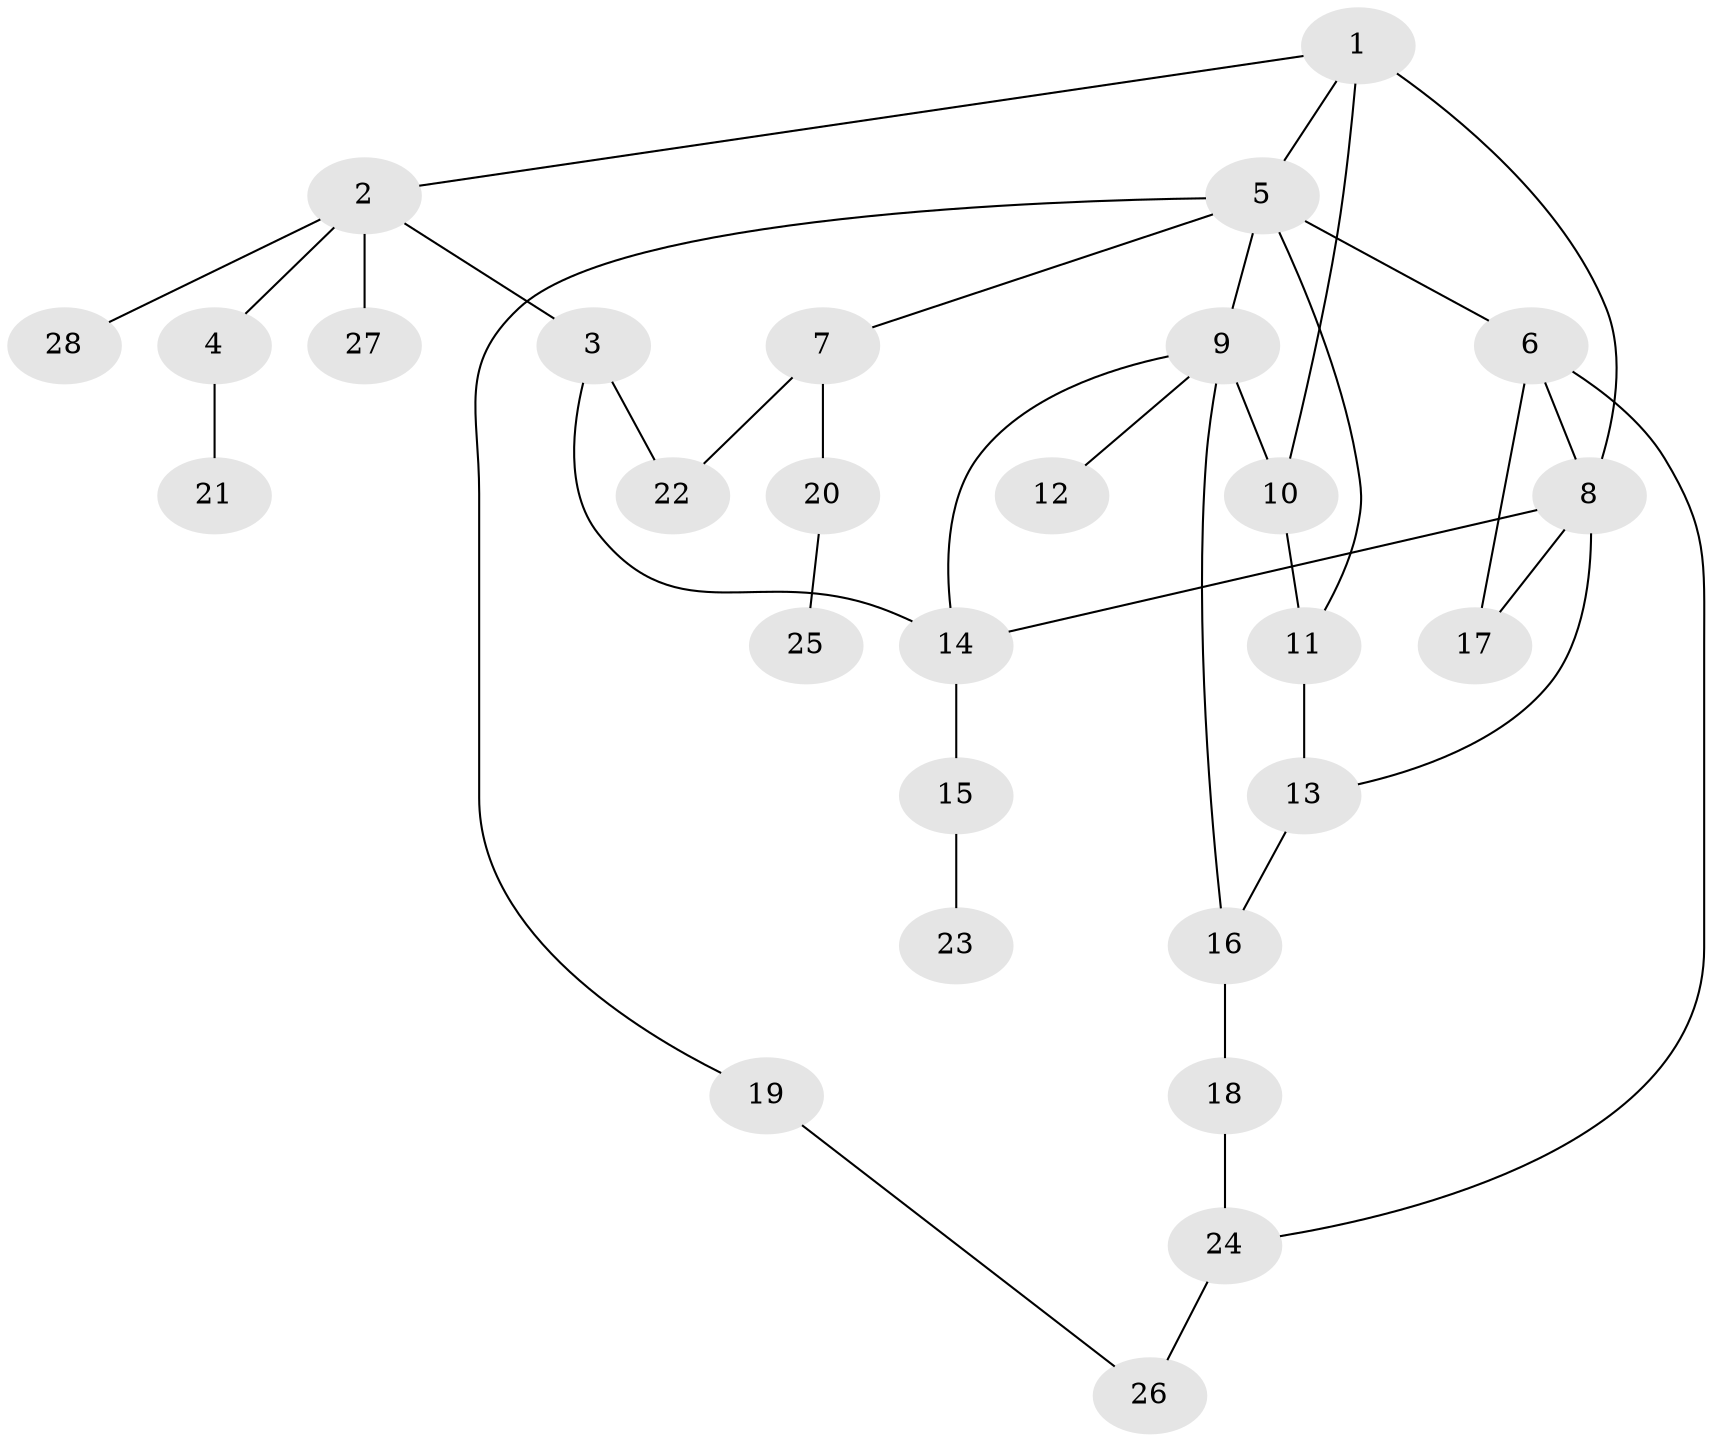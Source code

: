 // original degree distribution, {5: 0.03571428571428571, 6: 0.03571428571428571, 2: 0.3392857142857143, 3: 0.21428571428571427, 7: 0.017857142857142856, 4: 0.05357142857142857, 1: 0.30357142857142855}
// Generated by graph-tools (version 1.1) at 2025/34/03/09/25 02:34:01]
// undirected, 28 vertices, 38 edges
graph export_dot {
graph [start="1"]
  node [color=gray90,style=filled];
  1;
  2;
  3;
  4;
  5;
  6;
  7;
  8;
  9;
  10;
  11;
  12;
  13;
  14;
  15;
  16;
  17;
  18;
  19;
  20;
  21;
  22;
  23;
  24;
  25;
  26;
  27;
  28;
  1 -- 2 [weight=1.0];
  1 -- 5 [weight=1.0];
  1 -- 8 [weight=1.0];
  1 -- 10 [weight=1.0];
  2 -- 3 [weight=1.0];
  2 -- 4 [weight=1.0];
  2 -- 27 [weight=1.0];
  2 -- 28 [weight=1.0];
  3 -- 14 [weight=1.0];
  3 -- 22 [weight=1.0];
  4 -- 21 [weight=1.0];
  5 -- 6 [weight=1.0];
  5 -- 7 [weight=1.0];
  5 -- 9 [weight=1.0];
  5 -- 11 [weight=1.0];
  5 -- 19 [weight=1.0];
  6 -- 8 [weight=1.0];
  6 -- 17 [weight=1.0];
  6 -- 24 [weight=1.0];
  7 -- 20 [weight=1.0];
  7 -- 22 [weight=1.0];
  8 -- 13 [weight=1.0];
  8 -- 14 [weight=1.0];
  8 -- 17 [weight=1.0];
  9 -- 10 [weight=3.0];
  9 -- 12 [weight=1.0];
  9 -- 14 [weight=1.0];
  9 -- 16 [weight=1.0];
  10 -- 11 [weight=1.0];
  11 -- 13 [weight=1.0];
  13 -- 16 [weight=1.0];
  14 -- 15 [weight=1.0];
  15 -- 23 [weight=1.0];
  16 -- 18 [weight=1.0];
  18 -- 24 [weight=1.0];
  19 -- 26 [weight=1.0];
  20 -- 25 [weight=1.0];
  24 -- 26 [weight=1.0];
}
